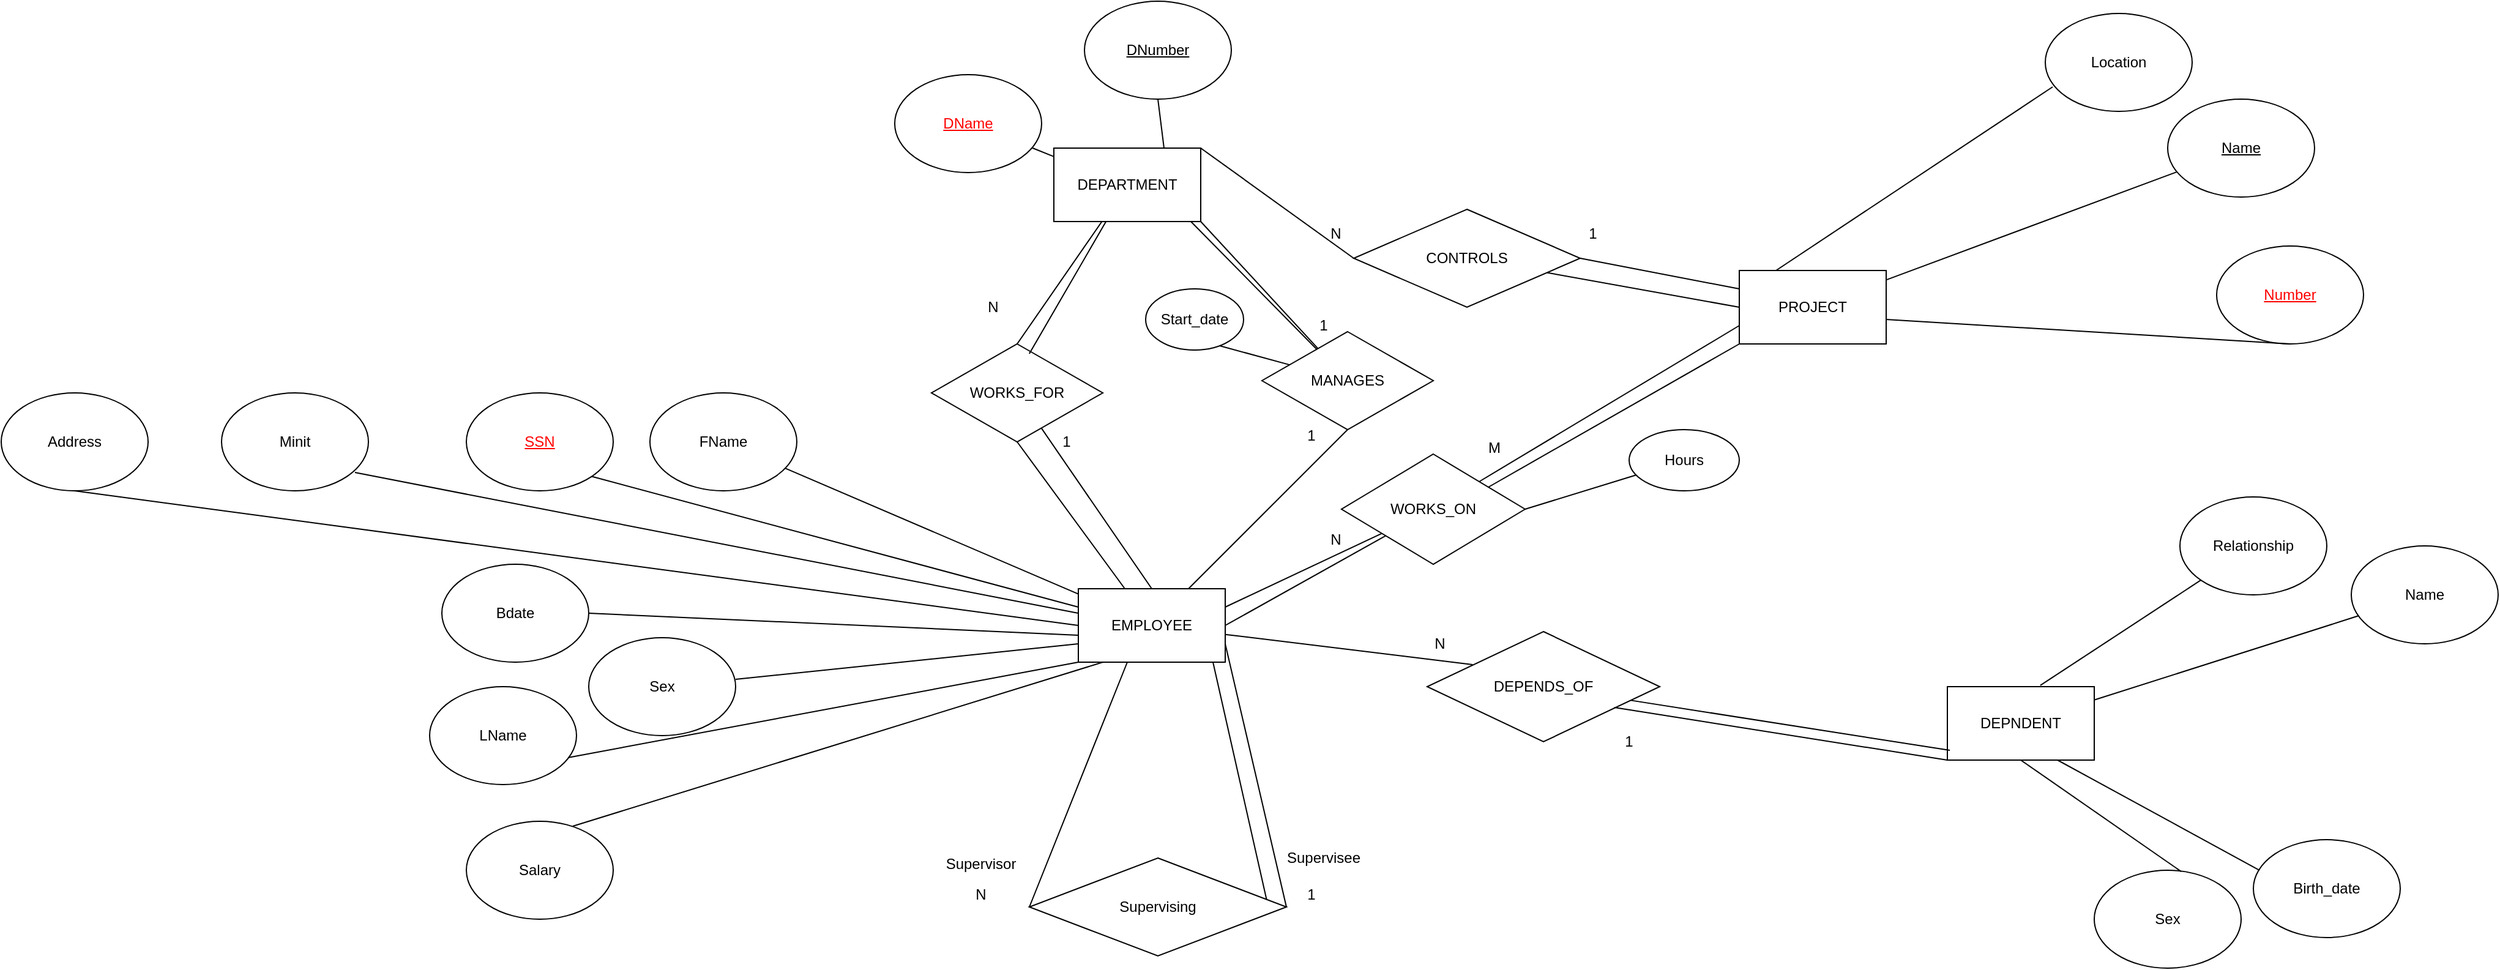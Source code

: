 <mxfile version="20.5.3" type="embed"><diagram name="Page-1" id="e56a1550-8fbb-45ad-956c-1786394a9013"><mxGraphModel dx="3388" dy="819" grid="1" gridSize="10" guides="1" tooltips="1" connect="1" arrows="1" fold="1" page="1" pageScale="1" pageWidth="1100" pageHeight="850" math="0" shadow="0"><root><mxCell id="0"/><mxCell id="1" parent="0"/><mxCell id="GNEfKHNCvj7tmS5w7Qb4-5" value="" style="group" parent="1" vertex="1" connectable="0"><mxGeometry x="200" y="140" width="120" height="60" as="geometry"/></mxCell><object label="" DEPARTMENT="DEPARTMENT" id="GNEfKHNCvj7tmS5w7Qb4-1"><mxCell style="rounded=0;whiteSpace=wrap;labelBorderColor=none;horizontal=1;gradientColor=none;fillColor=default;html=1;" parent="GNEfKHNCvj7tmS5w7Qb4-5" vertex="1"><mxGeometry width="120" height="60" as="geometry"/></mxCell></object><mxCell id="GNEfKHNCvj7tmS5w7Qb4-2" value="DEPARTMENT" style="text;html=1;strokeColor=none;fillColor=none;align=center;verticalAlign=middle;whiteSpace=wrap;rounded=0;" parent="GNEfKHNCvj7tmS5w7Qb4-5" vertex="1"><mxGeometry x="10" y="12.5" width="100" height="35" as="geometry"/></mxCell><mxCell id="GNEfKHNCvj7tmS5w7Qb4-4" style="edgeStyle=orthogonalEdgeStyle;rounded=0;orthogonalLoop=1;jettySize=auto;html=1;exitX=0.5;exitY=1;exitDx=0;exitDy=0;" parent="GNEfKHNCvj7tmS5w7Qb4-5" source="GNEfKHNCvj7tmS5w7Qb4-2" target="GNEfKHNCvj7tmS5w7Qb4-2" edge="1"><mxGeometry relative="1" as="geometry"/></mxCell><mxCell id="GNEfKHNCvj7tmS5w7Qb4-15" value="" style="group" parent="1" vertex="1" connectable="0"><mxGeometry x="70" y="80" width="120" height="80" as="geometry"/></mxCell><mxCell id="GNEfKHNCvj7tmS5w7Qb4-7" value="" style="ellipse;whiteSpace=wrap;html=1;labelBorderColor=none;fillColor=default;gradientColor=none;" parent="GNEfKHNCvj7tmS5w7Qb4-15" vertex="1"><mxGeometry width="120" height="80" as="geometry"/></mxCell><mxCell id="GNEfKHNCvj7tmS5w7Qb4-12" value="&lt;font color=&quot;#FF0000&quot;&gt;&lt;u&gt;DName&lt;/u&gt;&lt;/font&gt;" style="text;html=1;strokeColor=none;fillColor=none;align=center;verticalAlign=middle;whiteSpace=wrap;rounded=0;labelBorderColor=none;" parent="GNEfKHNCvj7tmS5w7Qb4-15" vertex="1"><mxGeometry x="30" y="25" width="60" height="30" as="geometry"/></mxCell><mxCell id="GNEfKHNCvj7tmS5w7Qb4-17" value="" style="group" parent="1" vertex="1" connectable="0"><mxGeometry x="225" y="20" width="120" height="80" as="geometry"/></mxCell><mxCell id="GNEfKHNCvj7tmS5w7Qb4-6" value="" style="ellipse;whiteSpace=wrap;html=1;labelBorderColor=none;fillColor=default;gradientColor=none;" parent="GNEfKHNCvj7tmS5w7Qb4-17" vertex="1"><mxGeometry width="120" height="80" as="geometry"/></mxCell><mxCell id="GNEfKHNCvj7tmS5w7Qb4-13" value="&lt;div&gt;&lt;u&gt;DNumber&lt;/u&gt;&lt;/div&gt;" style="text;html=1;strokeColor=none;fillColor=none;align=center;verticalAlign=middle;whiteSpace=wrap;rounded=0;labelBorderColor=none;" parent="GNEfKHNCvj7tmS5w7Qb4-17" vertex="1"><mxGeometry x="30" y="25" width="60" height="30" as="geometry"/></mxCell><mxCell id="GNEfKHNCvj7tmS5w7Qb4-18" value="" style="endArrow=none;html=1;rounded=0;entryX=0.5;entryY=1;entryDx=0;entryDy=0;exitX=0.75;exitY=0;exitDx=0;exitDy=0;" parent="1" source="GNEfKHNCvj7tmS5w7Qb4-1" target="GNEfKHNCvj7tmS5w7Qb4-6" edge="1"><mxGeometry width="50" height="50" relative="1" as="geometry"><mxPoint x="320" y="180" as="sourcePoint"/><mxPoint x="370" y="130" as="targetPoint"/></mxGeometry></mxCell><mxCell id="GNEfKHNCvj7tmS5w7Qb4-20" value="" style="rounded=0;orthogonalLoop=1;jettySize=auto;html=1;endArrow=none;endFill=0;" parent="1" source="GNEfKHNCvj7tmS5w7Qb4-7" target="GNEfKHNCvj7tmS5w7Qb4-1" edge="1"><mxGeometry relative="1" as="geometry"/></mxCell><mxCell id="GNEfKHNCvj7tmS5w7Qb4-21" value="" style="group" parent="1" vertex="1" connectable="0"><mxGeometry x="760" y="240" width="120" height="60" as="geometry"/></mxCell><object label="" DEPARTMENT="DEPARTMENT" id="GNEfKHNCvj7tmS5w7Qb4-22"><mxCell style="rounded=0;whiteSpace=wrap;labelBorderColor=none;horizontal=1;gradientColor=none;fillColor=default;html=1;" parent="GNEfKHNCvj7tmS5w7Qb4-21" vertex="1"><mxGeometry width="120" height="60" as="geometry"/></mxCell></object><mxCell id="GNEfKHNCvj7tmS5w7Qb4-23" value="&lt;div&gt;PROJECT&lt;/div&gt;" style="text;html=1;strokeColor=none;fillColor=none;align=center;verticalAlign=middle;whiteSpace=wrap;rounded=0;" parent="GNEfKHNCvj7tmS5w7Qb4-21" vertex="1"><mxGeometry x="10" y="12.5" width="100" height="35" as="geometry"/></mxCell><mxCell id="GNEfKHNCvj7tmS5w7Qb4-24" style="edgeStyle=orthogonalEdgeStyle;rounded=0;orthogonalLoop=1;jettySize=auto;html=1;exitX=0.5;exitY=1;exitDx=0;exitDy=0;" parent="GNEfKHNCvj7tmS5w7Qb4-21" source="GNEfKHNCvj7tmS5w7Qb4-23" target="GNEfKHNCvj7tmS5w7Qb4-23" edge="1"><mxGeometry relative="1" as="geometry"/></mxCell><mxCell id="GNEfKHNCvj7tmS5w7Qb4-25" value="" style="group" parent="1" vertex="1" connectable="0"><mxGeometry x="1010" y="30" width="120" height="80" as="geometry"/></mxCell><mxCell id="GNEfKHNCvj7tmS5w7Qb4-26" value="" style="ellipse;whiteSpace=wrap;html=1;labelBorderColor=none;fillColor=default;gradientColor=none;" parent="GNEfKHNCvj7tmS5w7Qb4-25" vertex="1"><mxGeometry width="120" height="80" as="geometry"/></mxCell><mxCell id="GNEfKHNCvj7tmS5w7Qb4-27" value="&lt;div&gt;Location&lt;/div&gt;" style="text;html=1;strokeColor=none;fillColor=none;align=center;verticalAlign=middle;whiteSpace=wrap;rounded=0;labelBorderColor=none;" parent="GNEfKHNCvj7tmS5w7Qb4-25" vertex="1"><mxGeometry x="30" y="25" width="60" height="30" as="geometry"/></mxCell><mxCell id="GNEfKHNCvj7tmS5w7Qb4-28" value="" style="group" parent="1" vertex="1" connectable="0"><mxGeometry x="1110" y="100" width="120" height="80" as="geometry"/></mxCell><mxCell id="GNEfKHNCvj7tmS5w7Qb4-29" value="" style="ellipse;whiteSpace=wrap;html=1;labelBorderColor=none;fillColor=default;gradientColor=none;" parent="GNEfKHNCvj7tmS5w7Qb4-28" vertex="1"><mxGeometry width="120" height="80" as="geometry"/></mxCell><mxCell id="GNEfKHNCvj7tmS5w7Qb4-30" value="&lt;div&gt;&lt;u&gt;Name&lt;/u&gt;&lt;/div&gt;" style="text;html=1;strokeColor=none;fillColor=none;align=center;verticalAlign=middle;whiteSpace=wrap;rounded=0;labelBorderColor=none;" parent="GNEfKHNCvj7tmS5w7Qb4-28" vertex="1"><mxGeometry x="30" y="25" width="60" height="30" as="geometry"/></mxCell><mxCell id="GNEfKHNCvj7tmS5w7Qb4-31" value="" style="group" parent="1" vertex="1" connectable="0"><mxGeometry x="1150" y="220" width="120" height="80" as="geometry"/></mxCell><mxCell id="GNEfKHNCvj7tmS5w7Qb4-32" value="" style="ellipse;whiteSpace=wrap;html=1;labelBorderColor=none;fillColor=default;gradientColor=none;" parent="GNEfKHNCvj7tmS5w7Qb4-31" vertex="1"><mxGeometry width="120" height="80" as="geometry"/></mxCell><mxCell id="GNEfKHNCvj7tmS5w7Qb4-33" value="&lt;div&gt;&lt;font color=&quot;#FF0000&quot;&gt;&lt;u&gt;Number&lt;/u&gt;&lt;/font&gt;&lt;/div&gt;" style="text;html=1;strokeColor=none;fillColor=none;align=center;verticalAlign=middle;whiteSpace=wrap;rounded=0;labelBorderColor=none;" parent="GNEfKHNCvj7tmS5w7Qb4-31" vertex="1"><mxGeometry x="30" y="25" width="60" height="30" as="geometry"/></mxCell><mxCell id="GNEfKHNCvj7tmS5w7Qb4-34" value="" style="endArrow=none;html=1;rounded=0;entryX=0.5;entryY=1;entryDx=0;entryDy=0;" parent="1" target="GNEfKHNCvj7tmS5w7Qb4-32" edge="1"><mxGeometry width="50" height="50" relative="1" as="geometry"><mxPoint x="880" y="280" as="sourcePoint"/><mxPoint x="930" y="230" as="targetPoint"/></mxGeometry></mxCell><mxCell id="GNEfKHNCvj7tmS5w7Qb4-35" value="" style="endArrow=none;html=1;rounded=0;entryX=0.05;entryY=0.75;entryDx=0;entryDy=0;exitX=0.25;exitY=0;exitDx=0;exitDy=0;entryPerimeter=0;" parent="1" source="GNEfKHNCvj7tmS5w7Qb4-22" target="GNEfKHNCvj7tmS5w7Qb4-26" edge="1"><mxGeometry width="50" height="50" relative="1" as="geometry"><mxPoint x="540" y="280" as="sourcePoint"/><mxPoint x="670" y="210" as="targetPoint"/></mxGeometry></mxCell><mxCell id="GNEfKHNCvj7tmS5w7Qb4-36" value="" style="rounded=0;orthogonalLoop=1;jettySize=auto;html=1;endArrow=none;endFill=0;" parent="1" source="GNEfKHNCvj7tmS5w7Qb4-29" target="GNEfKHNCvj7tmS5w7Qb4-22" edge="1"><mxGeometry relative="1" as="geometry"/></mxCell><mxCell id="GNEfKHNCvj7tmS5w7Qb4-51" value="" style="group" parent="1" vertex="1" connectable="0"><mxGeometry x="220" y="500" width="120" height="60" as="geometry"/></mxCell><object label="" DEPARTMENT="DEPARTMENT" id="GNEfKHNCvj7tmS5w7Qb4-52"><mxCell style="rounded=0;whiteSpace=wrap;labelBorderColor=none;horizontal=1;gradientColor=none;fillColor=default;html=1;" parent="GNEfKHNCvj7tmS5w7Qb4-51" vertex="1"><mxGeometry width="120" height="60" as="geometry"/></mxCell></object><mxCell id="GNEfKHNCvj7tmS5w7Qb4-53" value="&lt;div&gt;EMPLOYEE&lt;/div&gt;" style="text;html=1;strokeColor=none;fillColor=none;align=center;verticalAlign=middle;whiteSpace=wrap;rounded=0;" parent="GNEfKHNCvj7tmS5w7Qb4-51" vertex="1"><mxGeometry x="10" y="12.5" width="100" height="35" as="geometry"/></mxCell><mxCell id="GNEfKHNCvj7tmS5w7Qb4-54" style="edgeStyle=orthogonalEdgeStyle;rounded=0;orthogonalLoop=1;jettySize=auto;html=1;exitX=0.5;exitY=1;exitDx=0;exitDy=0;" parent="GNEfKHNCvj7tmS5w7Qb4-51" source="GNEfKHNCvj7tmS5w7Qb4-53" target="GNEfKHNCvj7tmS5w7Qb4-53" edge="1"><mxGeometry relative="1" as="geometry"/></mxCell><mxCell id="GNEfKHNCvj7tmS5w7Qb4-55" value="" style="group" parent="1" vertex="1" connectable="0"><mxGeometry x="-280" y="340" width="120" height="80" as="geometry"/></mxCell><mxCell id="GNEfKHNCvj7tmS5w7Qb4-56" value="" style="ellipse;whiteSpace=wrap;html=1;labelBorderColor=none;fillColor=default;gradientColor=none;" parent="GNEfKHNCvj7tmS5w7Qb4-55" vertex="1"><mxGeometry width="120" height="80" as="geometry"/></mxCell><mxCell id="GNEfKHNCvj7tmS5w7Qb4-57" value="&lt;font color=&quot;#FF0000&quot;&gt;&lt;u&gt;SSN&lt;/u&gt;&lt;/font&gt;" style="text;html=1;strokeColor=none;fillColor=none;align=center;verticalAlign=middle;whiteSpace=wrap;rounded=0;labelBorderColor=none;" parent="GNEfKHNCvj7tmS5w7Qb4-55" vertex="1"><mxGeometry x="30" y="25" width="60" height="30" as="geometry"/></mxCell><mxCell id="GNEfKHNCvj7tmS5w7Qb4-58" value="" style="group" parent="1" vertex="1" connectable="0"><mxGeometry x="-130" y="340" width="120" height="80" as="geometry"/></mxCell><mxCell id="GNEfKHNCvj7tmS5w7Qb4-59" value="" style="ellipse;whiteSpace=wrap;html=1;labelBorderColor=none;fillColor=default;gradientColor=none;" parent="GNEfKHNCvj7tmS5w7Qb4-58" vertex="1"><mxGeometry width="120" height="80" as="geometry"/></mxCell><mxCell id="GNEfKHNCvj7tmS5w7Qb4-60" value="&lt;div&gt;FName&lt;/div&gt;" style="text;html=1;strokeColor=none;fillColor=none;align=center;verticalAlign=middle;whiteSpace=wrap;rounded=0;labelBorderColor=none;" parent="GNEfKHNCvj7tmS5w7Qb4-58" vertex="1"><mxGeometry x="30" y="25" width="60" height="30" as="geometry"/></mxCell><mxCell id="GNEfKHNCvj7tmS5w7Qb4-61" value="" style="group" parent="1" vertex="1" connectable="0"><mxGeometry x="-660" y="340" width="120" height="80" as="geometry"/></mxCell><mxCell id="GNEfKHNCvj7tmS5w7Qb4-62" value="" style="ellipse;whiteSpace=wrap;html=1;labelBorderColor=none;fillColor=default;gradientColor=none;" parent="GNEfKHNCvj7tmS5w7Qb4-61" vertex="1"><mxGeometry width="120" height="80" as="geometry"/></mxCell><mxCell id="GNEfKHNCvj7tmS5w7Qb4-63" value="Address" style="text;html=1;strokeColor=none;fillColor=none;align=center;verticalAlign=middle;whiteSpace=wrap;rounded=0;labelBorderColor=none;" parent="GNEfKHNCvj7tmS5w7Qb4-61" vertex="1"><mxGeometry x="30" y="25" width="60" height="30" as="geometry"/></mxCell><mxCell id="GNEfKHNCvj7tmS5w7Qb4-64" value="" style="endArrow=none;html=1;rounded=0;entryX=0.5;entryY=1;entryDx=0;entryDy=0;exitX=0;exitY=0.5;exitDx=0;exitDy=0;" parent="1" source="GNEfKHNCvj7tmS5w7Qb4-52" target="GNEfKHNCvj7tmS5w7Qb4-62" edge="1"><mxGeometry width="50" height="50" relative="1" as="geometry"><mxPoint x="340" y="510" as="sourcePoint"/><mxPoint x="390" y="460" as="targetPoint"/></mxGeometry></mxCell><mxCell id="GNEfKHNCvj7tmS5w7Qb4-65" value="" style="endArrow=none;html=1;rounded=0;entryX=1;entryY=1;entryDx=0;entryDy=0;exitX=0;exitY=0.25;exitDx=0;exitDy=0;" parent="1" source="GNEfKHNCvj7tmS5w7Qb4-52" target="GNEfKHNCvj7tmS5w7Qb4-56" edge="1"><mxGeometry width="50" height="50" relative="1" as="geometry"><mxPoint y="510" as="sourcePoint"/><mxPoint x="130" y="440" as="targetPoint"/></mxGeometry></mxCell><mxCell id="GNEfKHNCvj7tmS5w7Qb4-66" value="" style="rounded=0;orthogonalLoop=1;jettySize=auto;html=1;endArrow=none;endFill=0;" parent="1" source="GNEfKHNCvj7tmS5w7Qb4-59" target="GNEfKHNCvj7tmS5w7Qb4-52" edge="1"><mxGeometry relative="1" as="geometry"/></mxCell><mxCell id="GNEfKHNCvj7tmS5w7Qb4-68" value="" style="group" parent="1" vertex="1" connectable="0"><mxGeometry x="-300" y="480" width="120" height="80" as="geometry"/></mxCell><mxCell id="GNEfKHNCvj7tmS5w7Qb4-69" value="" style="ellipse;whiteSpace=wrap;html=1;labelBorderColor=none;fillColor=default;gradientColor=none;" parent="GNEfKHNCvj7tmS5w7Qb4-68" vertex="1"><mxGeometry width="120" height="80" as="geometry"/></mxCell><mxCell id="GNEfKHNCvj7tmS5w7Qb4-70" value="Bdate" style="text;html=1;strokeColor=none;fillColor=none;align=center;verticalAlign=middle;whiteSpace=wrap;rounded=0;labelBorderColor=none;" parent="GNEfKHNCvj7tmS5w7Qb4-68" vertex="1"><mxGeometry x="30" y="25" width="60" height="30" as="geometry"/></mxCell><mxCell id="GNEfKHNCvj7tmS5w7Qb4-71" value="" style="group" parent="1" vertex="1" connectable="0"><mxGeometry x="-180" y="540" width="120" height="80" as="geometry"/></mxCell><mxCell id="GNEfKHNCvj7tmS5w7Qb4-72" value="" style="ellipse;whiteSpace=wrap;html=1;labelBorderColor=none;fillColor=default;gradientColor=none;" parent="GNEfKHNCvj7tmS5w7Qb4-71" vertex="1"><mxGeometry width="120" height="80" as="geometry"/></mxCell><mxCell id="GNEfKHNCvj7tmS5w7Qb4-73" value="Sex" style="text;html=1;strokeColor=none;fillColor=none;align=center;verticalAlign=middle;whiteSpace=wrap;rounded=0;labelBorderColor=none;" parent="GNEfKHNCvj7tmS5w7Qb4-71" vertex="1"><mxGeometry x="30" y="25" width="60" height="30" as="geometry"/></mxCell><mxCell id="GNEfKHNCvj7tmS5w7Qb4-74" value="" style="group" parent="1" vertex="1" connectable="0"><mxGeometry x="-280" y="690" width="120" height="80" as="geometry"/></mxCell><mxCell id="GNEfKHNCvj7tmS5w7Qb4-75" value="" style="ellipse;whiteSpace=wrap;html=1;labelBorderColor=none;fillColor=default;gradientColor=none;" parent="GNEfKHNCvj7tmS5w7Qb4-74" vertex="1"><mxGeometry width="120" height="80" as="geometry"/></mxCell><mxCell id="GNEfKHNCvj7tmS5w7Qb4-76" value="Salary" style="text;html=1;strokeColor=none;fillColor=none;align=center;verticalAlign=middle;whiteSpace=wrap;rounded=0;labelBorderColor=none;" parent="GNEfKHNCvj7tmS5w7Qb4-74" vertex="1"><mxGeometry x="30" y="25" width="60" height="30" as="geometry"/></mxCell><mxCell id="GNEfKHNCvj7tmS5w7Qb4-77" value="" style="group" parent="1" vertex="1" connectable="0"><mxGeometry x="-310" y="580" width="120" height="80" as="geometry"/></mxCell><mxCell id="GNEfKHNCvj7tmS5w7Qb4-78" value="" style="ellipse;whiteSpace=wrap;html=1;labelBorderColor=none;fillColor=default;gradientColor=none;" parent="GNEfKHNCvj7tmS5w7Qb4-77" vertex="1"><mxGeometry width="120" height="80" as="geometry"/></mxCell><mxCell id="GNEfKHNCvj7tmS5w7Qb4-79" value="LName" style="text;html=1;strokeColor=none;fillColor=none;align=center;verticalAlign=middle;whiteSpace=wrap;rounded=0;labelBorderColor=none;" parent="GNEfKHNCvj7tmS5w7Qb4-77" vertex="1"><mxGeometry x="30" y="25" width="60" height="30" as="geometry"/></mxCell><mxCell id="GNEfKHNCvj7tmS5w7Qb4-80" value="" style="endArrow=none;html=1;rounded=0;exitX=1;exitY=0.425;exitDx=0;exitDy=0;entryX=0;entryY=0.75;entryDx=0;entryDy=0;exitPerimeter=0;" parent="1" source="GNEfKHNCvj7tmS5w7Qb4-72" target="GNEfKHNCvj7tmS5w7Qb4-52" edge="1"><mxGeometry width="50" height="50" relative="1" as="geometry"><mxPoint x="280" y="560" as="sourcePoint"/><mxPoint x="260" y="540" as="targetPoint"/></mxGeometry></mxCell><mxCell id="GNEfKHNCvj7tmS5w7Qb4-81" value="" style="endArrow=none;html=1;rounded=0;entryX=0;entryY=1;entryDx=0;entryDy=0;exitX=0.942;exitY=0.725;exitDx=0;exitDy=0;exitPerimeter=0;" parent="1" source="GNEfKHNCvj7tmS5w7Qb4-78" target="GNEfKHNCvj7tmS5w7Qb4-52" edge="1"><mxGeometry width="50" height="50" relative="1" as="geometry"><mxPoint x="530" y="480" as="sourcePoint"/><mxPoint x="580" y="430" as="targetPoint"/></mxGeometry></mxCell><mxCell id="GNEfKHNCvj7tmS5w7Qb4-82" value="" style="endArrow=none;html=1;rounded=0;entryX=0;entryY=0.633;entryDx=0;entryDy=0;exitX=1;exitY=0.5;exitDx=0;exitDy=0;entryPerimeter=0;" parent="1" source="GNEfKHNCvj7tmS5w7Qb4-69" target="GNEfKHNCvj7tmS5w7Qb4-52" edge="1"><mxGeometry width="50" height="50" relative="1" as="geometry"><mxPoint x="350" y="600" as="sourcePoint"/><mxPoint x="400" y="550" as="targetPoint"/></mxGeometry></mxCell><mxCell id="GNEfKHNCvj7tmS5w7Qb4-83" value="" style="endArrow=none;html=1;rounded=0;entryX=0.167;entryY=1;entryDx=0;entryDy=0;exitX=0.725;exitY=0.05;exitDx=0;exitDy=0;exitPerimeter=0;entryPerimeter=0;" parent="1" source="GNEfKHNCvj7tmS5w7Qb4-75" target="GNEfKHNCvj7tmS5w7Qb4-52" edge="1"><mxGeometry width="50" height="50" relative="1" as="geometry"><mxPoint x="150" y="560" as="sourcePoint"/><mxPoint x="200" y="510" as="targetPoint"/></mxGeometry></mxCell><mxCell id="GNEfKHNCvj7tmS5w7Qb4-88" value="" style="group" parent="1" vertex="1" connectable="0"><mxGeometry x="930" y="580" width="120" height="60" as="geometry"/></mxCell><object label="" DEPARTMENT="DEPARTMENT" id="GNEfKHNCvj7tmS5w7Qb4-89"><mxCell style="rounded=0;whiteSpace=wrap;labelBorderColor=none;horizontal=1;gradientColor=none;fillColor=default;html=1;" parent="GNEfKHNCvj7tmS5w7Qb4-88" vertex="1"><mxGeometry width="120" height="60" as="geometry"/></mxCell></object><mxCell id="GNEfKHNCvj7tmS5w7Qb4-90" value="&lt;div&gt;DEPNDENT&lt;/div&gt;" style="text;html=1;strokeColor=none;fillColor=none;align=center;verticalAlign=middle;whiteSpace=wrap;rounded=0;" parent="GNEfKHNCvj7tmS5w7Qb4-88" vertex="1"><mxGeometry x="10" y="12.5" width="100" height="35" as="geometry"/></mxCell><mxCell id="GNEfKHNCvj7tmS5w7Qb4-91" style="edgeStyle=orthogonalEdgeStyle;rounded=0;orthogonalLoop=1;jettySize=auto;html=1;exitX=0.5;exitY=1;exitDx=0;exitDy=0;" parent="GNEfKHNCvj7tmS5w7Qb4-88" source="GNEfKHNCvj7tmS5w7Qb4-90" target="GNEfKHNCvj7tmS5w7Qb4-90" edge="1"><mxGeometry relative="1" as="geometry"/></mxCell><mxCell id="GNEfKHNCvj7tmS5w7Qb4-92" value="" style="group" parent="1" vertex="1" connectable="0"><mxGeometry x="1120" y="425" width="120" height="80" as="geometry"/></mxCell><mxCell id="GNEfKHNCvj7tmS5w7Qb4-93" value="" style="ellipse;whiteSpace=wrap;html=1;labelBorderColor=none;fillColor=default;gradientColor=none;" parent="GNEfKHNCvj7tmS5w7Qb4-92" vertex="1"><mxGeometry width="120" height="80" as="geometry"/></mxCell><mxCell id="GNEfKHNCvj7tmS5w7Qb4-94" value="Relationship" style="text;html=1;strokeColor=none;fillColor=none;align=center;verticalAlign=middle;whiteSpace=wrap;rounded=0;labelBorderColor=none;" parent="GNEfKHNCvj7tmS5w7Qb4-92" vertex="1"><mxGeometry x="25" y="25" width="70" height="30" as="geometry"/></mxCell><mxCell id="GNEfKHNCvj7tmS5w7Qb4-95" value="" style="group" parent="1" vertex="1" connectable="0"><mxGeometry x="1260" y="465" width="120" height="80" as="geometry"/></mxCell><mxCell id="GNEfKHNCvj7tmS5w7Qb4-96" value="Name" style="ellipse;whiteSpace=wrap;html=1;labelBorderColor=none;fillColor=default;gradientColor=none;" parent="GNEfKHNCvj7tmS5w7Qb4-95" vertex="1"><mxGeometry width="120" height="80" as="geometry"/></mxCell><mxCell id="GNEfKHNCvj7tmS5w7Qb4-103" value="" style="rounded=0;orthogonalLoop=1;jettySize=auto;html=1;endArrow=none;endFill=0;" parent="1" source="GNEfKHNCvj7tmS5w7Qb4-96" target="GNEfKHNCvj7tmS5w7Qb4-89" edge="1"><mxGeometry relative="1" as="geometry"/></mxCell><mxCell id="GNEfKHNCvj7tmS5w7Qb4-104" value="" style="group" parent="1" vertex="1" connectable="0"><mxGeometry x="1180" y="705" width="120" height="80" as="geometry"/></mxCell><mxCell id="GNEfKHNCvj7tmS5w7Qb4-105" value="" style="ellipse;whiteSpace=wrap;html=1;labelBorderColor=none;fillColor=default;gradientColor=none;" parent="GNEfKHNCvj7tmS5w7Qb4-104" vertex="1"><mxGeometry width="120" height="80" as="geometry"/></mxCell><mxCell id="GNEfKHNCvj7tmS5w7Qb4-106" value="Birth_date" style="text;html=1;strokeColor=none;fillColor=none;align=center;verticalAlign=middle;whiteSpace=wrap;rounded=0;labelBorderColor=none;" parent="GNEfKHNCvj7tmS5w7Qb4-104" vertex="1"><mxGeometry x="30" y="25" width="60" height="30" as="geometry"/></mxCell><mxCell id="GNEfKHNCvj7tmS5w7Qb4-107" value="" style="group" parent="1" vertex="1" connectable="0"><mxGeometry x="1050" y="730" width="120" height="80" as="geometry"/></mxCell><mxCell id="GNEfKHNCvj7tmS5w7Qb4-108" value="" style="ellipse;whiteSpace=wrap;html=1;labelBorderColor=none;fillColor=default;gradientColor=none;" parent="GNEfKHNCvj7tmS5w7Qb4-107" vertex="1"><mxGeometry width="120" height="80" as="geometry"/></mxCell><mxCell id="GNEfKHNCvj7tmS5w7Qb4-109" value="Sex" style="text;html=1;strokeColor=none;fillColor=none;align=center;verticalAlign=middle;whiteSpace=wrap;rounded=0;labelBorderColor=none;" parent="GNEfKHNCvj7tmS5w7Qb4-107" vertex="1"><mxGeometry x="30" y="25" width="60" height="30" as="geometry"/></mxCell><mxCell id="GNEfKHNCvj7tmS5w7Qb4-116" value="" style="endArrow=none;html=1;rounded=0;exitX=0.592;exitY=0.013;exitDx=0;exitDy=0;entryX=0.5;entryY=1;entryDx=0;entryDy=0;exitPerimeter=0;" parent="1" source="GNEfKHNCvj7tmS5w7Qb4-108" target="GNEfKHNCvj7tmS5w7Qb4-89" edge="1"><mxGeometry width="50" height="50" relative="1" as="geometry"><mxPoint x="800" y="640" as="sourcePoint"/><mxPoint x="780" y="620" as="targetPoint"/></mxGeometry></mxCell><mxCell id="GNEfKHNCvj7tmS5w7Qb4-118" value="" style="endArrow=none;html=1;rounded=0;entryX=0.75;entryY=1;entryDx=0;entryDy=0;exitX=0.042;exitY=0.313;exitDx=0;exitDy=0;exitPerimeter=0;" parent="1" source="GNEfKHNCvj7tmS5w7Qb4-105" target="GNEfKHNCvj7tmS5w7Qb4-89" edge="1"><mxGeometry width="50" height="50" relative="1" as="geometry"><mxPoint x="870" y="680" as="sourcePoint"/><mxPoint x="920" y="630" as="targetPoint"/></mxGeometry></mxCell><mxCell id="GNEfKHNCvj7tmS5w7Qb4-129" value="" style="group" parent="1" vertex="1" connectable="0"><mxGeometry x="-480" y="340" width="120" height="80" as="geometry"/></mxCell><mxCell id="GNEfKHNCvj7tmS5w7Qb4-127" value="" style="ellipse;whiteSpace=wrap;html=1;labelBorderColor=none;fillColor=default;gradientColor=none;" parent="GNEfKHNCvj7tmS5w7Qb4-129" vertex="1"><mxGeometry width="120" height="80" as="geometry"/></mxCell><mxCell id="GNEfKHNCvj7tmS5w7Qb4-128" value="Minit" style="text;html=1;strokeColor=none;fillColor=none;align=center;verticalAlign=middle;whiteSpace=wrap;rounded=0;labelBorderColor=none;" parent="GNEfKHNCvj7tmS5w7Qb4-129" vertex="1"><mxGeometry x="30" y="25" width="60" height="30" as="geometry"/></mxCell><mxCell id="GNEfKHNCvj7tmS5w7Qb4-130" value="" style="endArrow=none;html=1;rounded=0;fontColor=#FF0000;exitX=0.908;exitY=0.813;exitDx=0;exitDy=0;exitPerimeter=0;" parent="1" source="GNEfKHNCvj7tmS5w7Qb4-127" edge="1"><mxGeometry width="50" height="50" relative="1" as="geometry"><mxPoint x="150" y="496" as="sourcePoint"/><mxPoint x="220" y="520" as="targetPoint"/></mxGeometry></mxCell><mxCell id="8" style="rounded=0;orthogonalLoop=1;jettySize=auto;html=1;entryX=0.633;entryY=-0.017;entryDx=0;entryDy=0;endArrow=none;endFill=0;entryPerimeter=0;" parent="1" source="GNEfKHNCvj7tmS5w7Qb4-93" target="GNEfKHNCvj7tmS5w7Qb4-89" edge="1"><mxGeometry relative="1" as="geometry"/></mxCell><mxCell id="17" style="edgeStyle=none;rounded=0;orthogonalLoop=1;jettySize=auto;html=1;entryX=0.017;entryY=0.867;entryDx=0;entryDy=0;entryPerimeter=0;endArrow=none;endFill=0;" parent="1" source="9" target="GNEfKHNCvj7tmS5w7Qb4-89" edge="1"><mxGeometry relative="1" as="geometry"/></mxCell><mxCell id="9" value="DEPENDS_OF" style="rhombus;whiteSpace=wrap;html=1;" parent="1" vertex="1"><mxGeometry x="505" y="535" width="190" height="90" as="geometry"/></mxCell><mxCell id="16" style="edgeStyle=none;rounded=0;orthogonalLoop=1;jettySize=auto;html=1;entryX=0.195;entryY=0.3;entryDx=0;entryDy=0;entryPerimeter=0;endArrow=none;endFill=0;" parent="1" source="GNEfKHNCvj7tmS5w7Qb4-52" target="9" edge="1"><mxGeometry relative="1" as="geometry"/></mxCell><mxCell id="18" style="edgeStyle=none;rounded=0;orthogonalLoop=1;jettySize=auto;html=1;entryX=0;entryY=1;entryDx=0;entryDy=0;endArrow=none;endFill=0;exitX=0.805;exitY=0.689;exitDx=0;exitDy=0;exitPerimeter=0;" parent="1" source="9" target="GNEfKHNCvj7tmS5w7Qb4-89" edge="1"><mxGeometry relative="1" as="geometry"><mxPoint x="586.945" y="668.816" as="sourcePoint"/><mxPoint x="942.04" y="642.02" as="targetPoint"/></mxGeometry></mxCell><mxCell id="19" value="1" style="text;html=1;strokeColor=none;fillColor=none;align=center;verticalAlign=middle;whiteSpace=wrap;rounded=0;" parent="1" vertex="1"><mxGeometry x="640" y="610" width="60" height="30" as="geometry"/></mxCell><mxCell id="20" value="N" style="text;html=1;align=center;verticalAlign=middle;resizable=0;points=[];autosize=1;strokeColor=none;fillColor=none;" parent="1" vertex="1"><mxGeometry x="500" y="530" width="30" height="30" as="geometry"/></mxCell><mxCell id="24" style="edgeStyle=none;rounded=0;orthogonalLoop=1;jettySize=auto;html=1;entryX=1;entryY=0.25;entryDx=0;entryDy=0;endArrow=none;endFill=0;" parent="1" source="22" target="GNEfKHNCvj7tmS5w7Qb4-52" edge="1"><mxGeometry relative="1" as="geometry"/></mxCell><mxCell id="25" style="edgeStyle=none;rounded=0;orthogonalLoop=1;jettySize=auto;html=1;entryX=1;entryY=0.5;entryDx=0;entryDy=0;endArrow=none;endFill=0;" parent="1" source="22" target="GNEfKHNCvj7tmS5w7Qb4-52" edge="1"><mxGeometry relative="1" as="geometry"/></mxCell><mxCell id="26" style="edgeStyle=none;rounded=0;orthogonalLoop=1;jettySize=auto;html=1;entryX=0;entryY=0.75;entryDx=0;entryDy=0;endArrow=none;endFill=0;" parent="1" source="22" target="GNEfKHNCvj7tmS5w7Qb4-22" edge="1"><mxGeometry relative="1" as="geometry"/></mxCell><mxCell id="27" style="edgeStyle=none;rounded=0;orthogonalLoop=1;jettySize=auto;html=1;entryX=0;entryY=1;entryDx=0;entryDy=0;endArrow=none;endFill=0;exitX=0.8;exitY=0.3;exitDx=0;exitDy=0;exitPerimeter=0;" parent="1" source="22" target="GNEfKHNCvj7tmS5w7Qb4-22" edge="1"><mxGeometry relative="1" as="geometry"/></mxCell><mxCell id="22" value="WORKS_ON" style="rhombus;whiteSpace=wrap;html=1;" parent="1" vertex="1"><mxGeometry x="435" y="390" width="150" height="90" as="geometry"/></mxCell><mxCell id="28" value="M" style="text;html=1;strokeColor=none;fillColor=none;align=center;verticalAlign=middle;whiteSpace=wrap;rounded=0;" parent="1" vertex="1"><mxGeometry x="530" y="370" width="60" height="30" as="geometry"/></mxCell><mxCell id="31" value="N" style="text;html=1;align=center;verticalAlign=middle;resizable=0;points=[];autosize=1;strokeColor=none;fillColor=none;" parent="1" vertex="1"><mxGeometry x="415" y="445" width="30" height="30" as="geometry"/></mxCell><mxCell id="38" style="edgeStyle=none;rounded=0;orthogonalLoop=1;jettySize=auto;html=1;entryX=1;entryY=0.75;entryDx=0;entryDy=0;endArrow=none;endFill=0;exitX=1;exitY=0.5;exitDx=0;exitDy=0;" parent="1" source="35" target="GNEfKHNCvj7tmS5w7Qb4-52" edge="1"><mxGeometry relative="1" as="geometry"/></mxCell><mxCell id="39" style="edgeStyle=none;rounded=0;orthogonalLoop=1;jettySize=auto;html=1;endArrow=none;endFill=0;exitX=0;exitY=0.5;exitDx=0;exitDy=0;" parent="1" source="35" edge="1"><mxGeometry relative="1" as="geometry"><mxPoint x="260" y="560" as="targetPoint"/></mxGeometry></mxCell><mxCell id="54" style="edgeStyle=none;rounded=0;orthogonalLoop=1;jettySize=auto;html=1;endArrow=none;endFill=0;exitX=0.924;exitY=0.438;exitDx=0;exitDy=0;exitPerimeter=0;" parent="1" source="35" edge="1"><mxGeometry relative="1" as="geometry"><mxPoint x="330" y="560" as="targetPoint"/></mxGeometry></mxCell><mxCell id="35" value="Supervising" style="rhombus;whiteSpace=wrap;html=1;" parent="1" vertex="1"><mxGeometry x="180" y="720" width="210" height="80" as="geometry"/></mxCell><mxCell id="40" value="Supervisor" style="text;html=1;align=center;verticalAlign=middle;resizable=0;points=[];autosize=1;strokeColor=none;fillColor=none;" parent="1" vertex="1"><mxGeometry x="100" y="710" width="80" height="30" as="geometry"/></mxCell><mxCell id="41" value="N" style="text;html=1;align=center;verticalAlign=middle;resizable=0;points=[];autosize=1;strokeColor=none;fillColor=none;" parent="1" vertex="1"><mxGeometry x="125" y="735" width="30" height="30" as="geometry"/></mxCell><mxCell id="42" value="Supervisee" style="text;html=1;align=center;verticalAlign=middle;resizable=0;points=[];autosize=1;strokeColor=none;fillColor=none;" parent="1" vertex="1"><mxGeometry x="380" y="705" width="80" height="30" as="geometry"/></mxCell><mxCell id="43" value="1" style="text;html=1;align=center;verticalAlign=middle;resizable=0;points=[];autosize=1;strokeColor=none;fillColor=none;" parent="1" vertex="1"><mxGeometry x="395" y="735" width="30" height="30" as="geometry"/></mxCell><mxCell id="53" style="edgeStyle=none;rounded=0;orthogonalLoop=1;jettySize=auto;html=1;entryX=0;entryY=0.5;entryDx=0;entryDy=0;endArrow=none;endFill=0;" parent="1" source="49" target="GNEfKHNCvj7tmS5w7Qb4-22" edge="1"><mxGeometry relative="1" as="geometry"/></mxCell><mxCell id="49" value="CONTROLS" style="rhombus;whiteSpace=wrap;html=1;" parent="1" vertex="1"><mxGeometry x="445" y="190" width="185" height="80" as="geometry"/></mxCell><mxCell id="52" style="edgeStyle=none;rounded=0;orthogonalLoop=1;jettySize=auto;html=1;entryX=0;entryY=0.5;entryDx=0;entryDy=0;endArrow=none;endFill=0;exitX=1;exitY=0;exitDx=0;exitDy=0;" parent="1" source="GNEfKHNCvj7tmS5w7Qb4-1" target="49" edge="1"><mxGeometry relative="1" as="geometry"/></mxCell><mxCell id="58" style="edgeStyle=none;rounded=0;orthogonalLoop=1;jettySize=auto;html=1;entryX=1;entryY=0.5;entryDx=0;entryDy=0;endArrow=none;endFill=0;exitX=0;exitY=0.25;exitDx=0;exitDy=0;" parent="1" source="GNEfKHNCvj7tmS5w7Qb4-22" target="49" edge="1"><mxGeometry relative="1" as="geometry"/></mxCell><mxCell id="61" value="1" style="text;html=1;align=center;verticalAlign=middle;resizable=0;points=[];autosize=1;strokeColor=none;fillColor=none;" parent="1" vertex="1"><mxGeometry x="625" y="195" width="30" height="30" as="geometry"/></mxCell><mxCell id="62" value="N" style="text;html=1;align=center;verticalAlign=middle;resizable=0;points=[];autosize=1;strokeColor=none;fillColor=none;" parent="1" vertex="1"><mxGeometry x="415" y="195" width="30" height="30" as="geometry"/></mxCell><mxCell id="63" value="WORKS_FOR" style="rhombus;whiteSpace=wrap;html=1;" parent="1" vertex="1"><mxGeometry x="100" y="300" width="140" height="80" as="geometry"/></mxCell><mxCell id="75" style="edgeStyle=none;rounded=0;orthogonalLoop=1;jettySize=auto;html=1;entryX=0.933;entryY=1;entryDx=0;entryDy=0;entryPerimeter=0;endArrow=none;endFill=0;" parent="1" source="64" target="GNEfKHNCvj7tmS5w7Qb4-1" edge="1"><mxGeometry relative="1" as="geometry"/></mxCell><mxCell id="78" style="edgeStyle=none;rounded=0;orthogonalLoop=1;jettySize=auto;html=1;entryX=1;entryY=1;entryDx=0;entryDy=0;endArrow=none;endFill=0;" parent="1" source="64" target="GNEfKHNCvj7tmS5w7Qb4-1" edge="1"><mxGeometry relative="1" as="geometry"/></mxCell><mxCell id="81" style="edgeStyle=none;rounded=0;orthogonalLoop=1;jettySize=auto;html=1;endArrow=none;endFill=0;" parent="1" source="64" edge="1"><mxGeometry relative="1" as="geometry"><mxPoint x="330" y="300" as="targetPoint"/></mxGeometry></mxCell><mxCell id="64" value="MANAGES" style="rhombus;whiteSpace=wrap;html=1;" parent="1" vertex="1"><mxGeometry x="370" y="290" width="140" height="80" as="geometry"/></mxCell><mxCell id="65" style="rounded=0;orthogonalLoop=1;jettySize=auto;html=1;entryX=0.5;entryY=1;entryDx=0;entryDy=0;endArrow=none;endFill=0;" parent="1" source="GNEfKHNCvj7tmS5w7Qb4-52" target="63" edge="1"><mxGeometry relative="1" as="geometry"/></mxCell><mxCell id="66" style="edgeStyle=none;rounded=0;orthogonalLoop=1;jettySize=auto;html=1;entryX=0.5;entryY=1;entryDx=0;entryDy=0;endArrow=none;endFill=0;" parent="1" source="GNEfKHNCvj7tmS5w7Qb4-52" target="64" edge="1"><mxGeometry relative="1" as="geometry"/></mxCell><mxCell id="67" style="edgeStyle=none;rounded=0;orthogonalLoop=1;jettySize=auto;html=1;endArrow=none;endFill=0;exitX=0.5;exitY=0;exitDx=0;exitDy=0;" parent="1" source="GNEfKHNCvj7tmS5w7Qb4-52" target="63" edge="1"><mxGeometry relative="1" as="geometry"/></mxCell><mxCell id="69" style="edgeStyle=none;rounded=0;orthogonalLoop=1;jettySize=auto;html=1;entryX=0.5;entryY=0;entryDx=0;entryDy=0;endArrow=none;endFill=0;" parent="1" source="GNEfKHNCvj7tmS5w7Qb4-1" target="63" edge="1"><mxGeometry relative="1" as="geometry"/></mxCell><mxCell id="70" style="edgeStyle=none;rounded=0;orthogonalLoop=1;jettySize=auto;html=1;entryX=0.571;entryY=0.1;entryDx=0;entryDy=0;entryPerimeter=0;endArrow=none;endFill=0;" parent="1" source="GNEfKHNCvj7tmS5w7Qb4-1" target="63" edge="1"><mxGeometry relative="1" as="geometry"/></mxCell><mxCell id="71" value="N" style="text;html=1;align=center;verticalAlign=middle;resizable=0;points=[];autosize=1;strokeColor=none;fillColor=none;" parent="1" vertex="1"><mxGeometry x="135" y="255" width="30" height="30" as="geometry"/></mxCell><mxCell id="72" value="1" style="text;html=1;align=center;verticalAlign=middle;resizable=0;points=[];autosize=1;strokeColor=none;fillColor=none;" parent="1" vertex="1"><mxGeometry x="195" y="365" width="30" height="30" as="geometry"/></mxCell><mxCell id="73" value="1" style="text;html=1;align=center;verticalAlign=middle;resizable=0;points=[];autosize=1;strokeColor=none;fillColor=none;" parent="1" vertex="1"><mxGeometry x="395" y="360" width="30" height="30" as="geometry"/></mxCell><mxCell id="79" value="1" style="text;html=1;align=center;verticalAlign=middle;resizable=0;points=[];autosize=1;strokeColor=none;fillColor=none;" parent="1" vertex="1"><mxGeometry x="405" y="270" width="30" height="30" as="geometry"/></mxCell><mxCell id="80" value="Start_date" style="ellipse;whiteSpace=wrap;html=1;" parent="1" vertex="1"><mxGeometry x="275" y="255" width="80" height="50" as="geometry"/></mxCell><mxCell id="83" style="edgeStyle=none;rounded=0;orthogonalLoop=1;jettySize=auto;html=1;entryX=1;entryY=0.5;entryDx=0;entryDy=0;endArrow=none;endFill=0;" parent="1" source="82" target="22" edge="1"><mxGeometry relative="1" as="geometry"/></mxCell><mxCell id="82" value="Hours" style="ellipse;whiteSpace=wrap;html=1;" parent="1" vertex="1"><mxGeometry x="670" y="370" width="90" height="50" as="geometry"/></mxCell></root></mxGraphModel></diagram></mxfile>